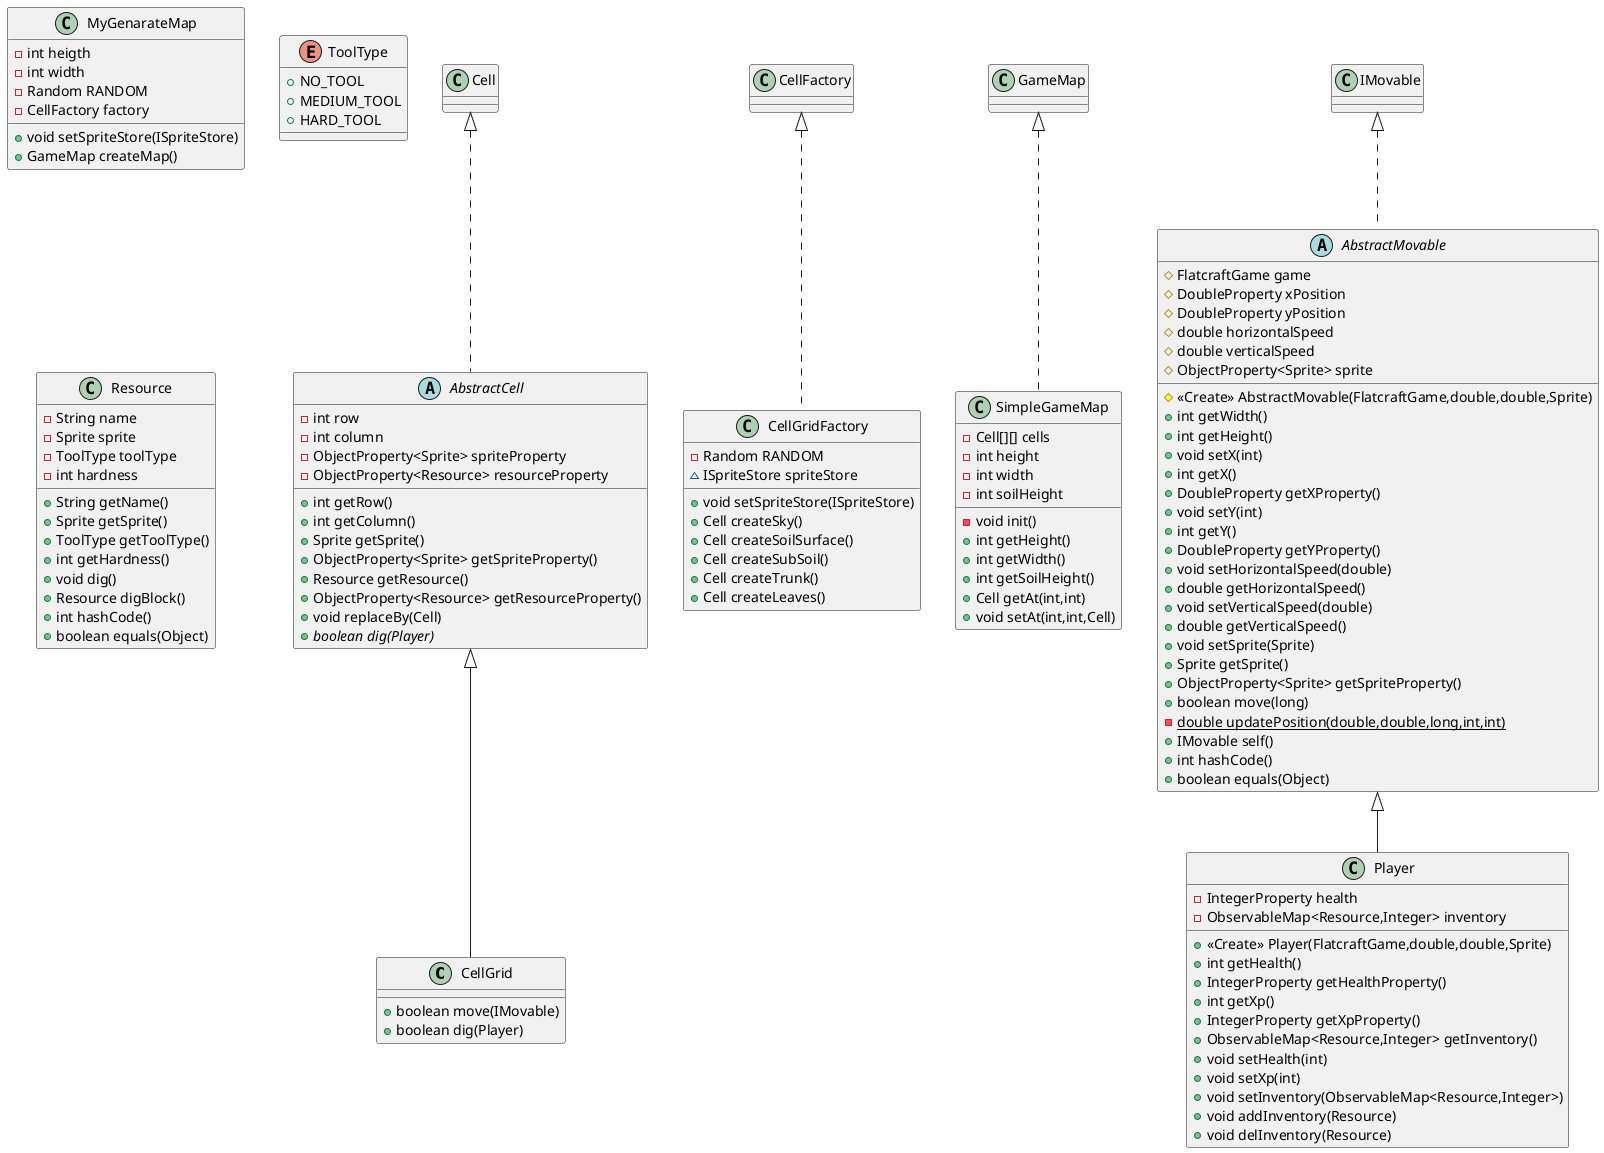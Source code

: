 @startuml
class CellGrid {
+ boolean move(IMovable)
+ boolean dig(Player)
}
abstract AbstractCell {
- int row
- int column
- ObjectProperty<Sprite> spriteProperty
- ObjectProperty<Resource> resourceProperty
+ int getRow()
+ int getColumn()
+ Sprite getSprite()
+ ObjectProperty<Sprite> getSpriteProperty()
+ Resource getResource()
+ ObjectProperty<Resource> getResourceProperty()
+ void replaceBy(Cell)
+ {abstract}boolean dig(Player)
}
class CellGridFactory {
- Random RANDOM
~ ISpriteStore spriteStore
+ void setSpriteStore(ISpriteStore)
+ Cell createSky()
+ Cell createSoilSurface()
+ Cell createSubSoil()
+ Cell createTrunk()
+ Cell createLeaves()
}
class MyGenarateMap {
- int heigth
- int width
- Random RANDOM
- CellFactory factory
+ void setSpriteStore(ISpriteStore)
+ GameMap createMap()
}
class SimpleGameMap {
- Cell[][] cells
- int height
- int width
- int soilHeight
- void init()
+ int getHeight()
+ int getWidth()
+ int getSoilHeight()
+ Cell getAt(int,int)
+ void setAt(int,int,Cell)
}

class Player {
- IntegerProperty health
- ObservableMap<Resource,Integer> inventory
+ <<Create>> Player(FlatcraftGame,double,double,Sprite)
+ int getHealth()
+ IntegerProperty getHealthProperty()
+ int getXp()
+ IntegerProperty getXpProperty()
+ ObservableMap<Resource,Integer> getInventory()
+ void setHealth(int)
+ void setXp(int)
+ void setInventory(ObservableMap<Resource,Integer>)
+ void addInventory(Resource)
+ void delInventory(Resource)
}
abstract class AbstractMovable {
# FlatcraftGame game
# DoubleProperty xPosition
# DoubleProperty yPosition
# double horizontalSpeed
# double verticalSpeed
# ObjectProperty<Sprite> sprite
# <<Create>> AbstractMovable(FlatcraftGame,double,double,Sprite)
+ int getWidth()
+ int getHeight()
+ void setX(int)
+ int getX()
+ DoubleProperty getXProperty()
+ void setY(int)
+ int getY()
+ DoubleProperty getYProperty()
+ void setHorizontalSpeed(double)
+ double getHorizontalSpeed()
+ void setVerticalSpeed(double)
+ double getVerticalSpeed()
+ void setSprite(Sprite)
+ Sprite getSprite()
+ ObjectProperty<Sprite> getSpriteProperty()
+ boolean move(long)
- {static} double updatePosition(double,double,long,int,int)
+ IMovable self()
+ int hashCode()
+ boolean equals(Object)
}

enum ToolType {
+  NO_TOOL
+  MEDIUM_TOOL
+  HARD_TOOL
}
class Resource {
- String name
- Sprite sprite
- ToolType toolType
- int hardness
+ String getName()
+ Sprite getSprite()
+ ToolType getToolType()
+ int getHardness()
+ void dig()
+ Resource digBlock()
+ int hashCode()
+ boolean equals(Object)
}


AbstractMovable <|-- Player
IMovable <|.. AbstractMovable
AbstractCell <|-- CellGrid
Cell <|.. AbstractCell
CellFactory <|.. CellGridFactory
GameMap <|.. SimpleGameMap
@enduml